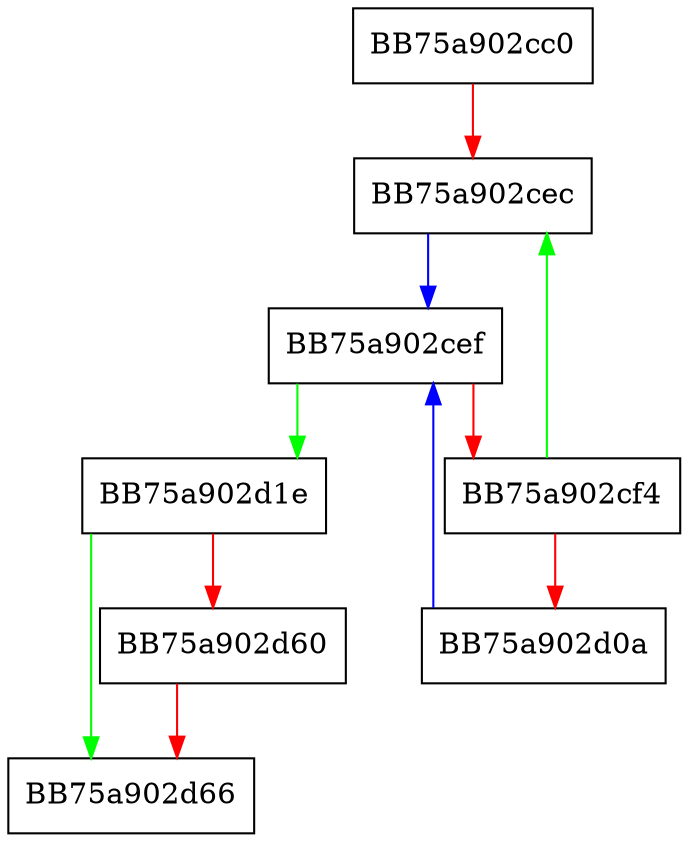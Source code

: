 digraph scan_for_child_processes {
  node [shape="box"];
  graph [splines=ortho];
  BB75a902cc0 -> BB75a902cec [color="red"];
  BB75a902cec -> BB75a902cef [color="blue"];
  BB75a902cef -> BB75a902d1e [color="green"];
  BB75a902cef -> BB75a902cf4 [color="red"];
  BB75a902cf4 -> BB75a902cec [color="green"];
  BB75a902cf4 -> BB75a902d0a [color="red"];
  BB75a902d0a -> BB75a902cef [color="blue"];
  BB75a902d1e -> BB75a902d66 [color="green"];
  BB75a902d1e -> BB75a902d60 [color="red"];
  BB75a902d60 -> BB75a902d66 [color="red"];
}